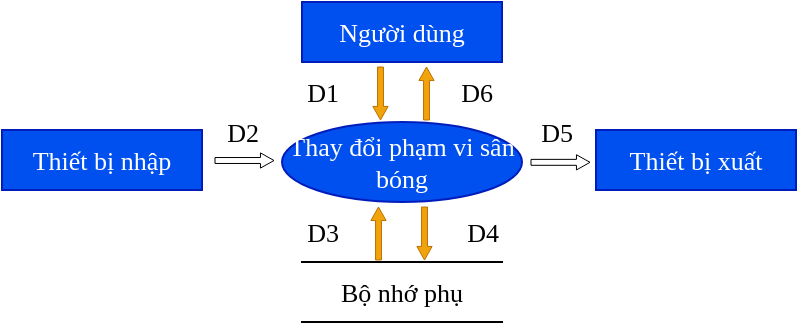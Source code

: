 <mxfile version="24.7.17">
  <diagram name="Trang-1" id="P8FKZUHweQ3pR0rkzEx5">
    <mxGraphModel dx="420" dy="252" grid="1" gridSize="10" guides="1" tooltips="1" connect="1" arrows="1" fold="1" page="1" pageScale="1" pageWidth="827" pageHeight="1169" math="0" shadow="0">
      <root>
        <mxCell id="0" />
        <mxCell id="1" parent="0" />
        <mxCell id="mCWx58aMdZrO-X7KgWpq-10" value="&lt;font face=&quot;Times New Roman&quot;&gt;&lt;span style=&quot;font-size: 13px;&quot;&gt;Thay đổi phạm vi sân bóng&lt;/span&gt;&lt;/font&gt;" style="shape=ellipse;html=1;dashed=0;whiteSpace=wrap;perimeter=ellipsePerimeter;fillColor=#0050ef;strokeColor=#001DBC;fontColor=#ffffff;" parent="1" vertex="1">
          <mxGeometry x="260" y="190" width="120" height="40" as="geometry" />
        </mxCell>
        <mxCell id="mCWx58aMdZrO-X7KgWpq-11" value="&lt;font style=&quot;font-size: 13px;&quot; face=&quot;Times New Roman&quot;&gt;Người dùng&lt;/font&gt;" style="html=1;dashed=0;whiteSpace=wrap;fillColor=#0050ef;strokeColor=#001DBC;fontColor=#ffffff;" parent="1" vertex="1">
          <mxGeometry x="270" y="130" width="100" height="30" as="geometry" />
        </mxCell>
        <mxCell id="mCWx58aMdZrO-X7KgWpq-12" value="&lt;font style=&quot;font-size: 13px;&quot; face=&quot;Times New Roman&quot;&gt;Thiết bị nhập&lt;/font&gt;" style="html=1;dashed=0;whiteSpace=wrap;fillColor=#0050ef;strokeColor=#001DBC;fontColor=#ffffff;" parent="1" vertex="1">
          <mxGeometry x="120" y="194" width="100" height="30" as="geometry" />
        </mxCell>
        <mxCell id="mCWx58aMdZrO-X7KgWpq-13" value="&lt;font style=&quot;font-size: 13px;&quot; face=&quot;Times New Roman&quot;&gt;Thiết bị xuất&lt;/font&gt;" style="html=1;dashed=0;whiteSpace=wrap;fillColor=#0050ef;strokeColor=#001DBC;fontColor=#ffffff;" parent="1" vertex="1">
          <mxGeometry x="417" y="194" width="100" height="30" as="geometry" />
        </mxCell>
        <mxCell id="mCWx58aMdZrO-X7KgWpq-14" value="&lt;font face=&quot;Times New Roman&quot; style=&quot;font-size: 13px;&quot;&gt;Bộ nhớ phụ&lt;/font&gt;" style="html=1;dashed=0;whiteSpace=wrap;shape=partialRectangle;right=0;left=0;" parent="1" vertex="1">
          <mxGeometry x="270" y="260" width="100" height="30" as="geometry" />
        </mxCell>
        <mxCell id="mCWx58aMdZrO-X7KgWpq-18" value="" style="endArrow=classic;html=1;rounded=0;shape=flexArrow;endWidth=4.136;endSize=2.09;width=2.965;strokeWidth=0.5;" parent="1" edge="1">
          <mxGeometry width="50" height="50" relative="1" as="geometry">
            <mxPoint x="384" y="209.92" as="sourcePoint" />
            <mxPoint x="414" y="209.92" as="targetPoint" />
          </mxGeometry>
        </mxCell>
        <mxCell id="mCWx58aMdZrO-X7KgWpq-19" value="" style="endArrow=classic;html=1;rounded=0;shape=flexArrow;endWidth=4.136;endSize=2.09;width=2.965;strokeWidth=0.5;" parent="1" edge="1">
          <mxGeometry width="50" height="50" relative="1" as="geometry">
            <mxPoint x="226" y="209" as="sourcePoint" />
            <mxPoint x="256" y="209" as="targetPoint" />
          </mxGeometry>
        </mxCell>
        <mxCell id="mCWx58aMdZrO-X7KgWpq-20" value="" style="endArrow=classic;html=1;rounded=0;shape=flexArrow;endWidth=4.136;endSize=2.09;width=2.965;strokeWidth=0.5;exitX=0.397;exitY=-0.067;exitDx=0;exitDy=0;exitPerimeter=0;fillColor=#f0a30a;strokeColor=#BD7000;" parent="1" edge="1">
          <mxGeometry width="50" height="50" relative="1" as="geometry">
            <mxPoint x="308" y="258.99" as="sourcePoint" />
            <mxPoint x="308" y="232" as="targetPoint" />
          </mxGeometry>
        </mxCell>
        <mxCell id="mCWx58aMdZrO-X7KgWpq-21" value="" style="endArrow=classic;html=1;rounded=0;shape=flexArrow;endWidth=4.136;endSize=2.09;width=2.965;strokeWidth=0.5;exitX=0.397;exitY=-0.067;exitDx=0;exitDy=0;exitPerimeter=0;fillColor=#f0a30a;strokeColor=#BD7000;" parent="1" edge="1">
          <mxGeometry width="50" height="50" relative="1" as="geometry">
            <mxPoint x="331" y="232.0" as="sourcePoint" />
            <mxPoint x="331" y="258.99" as="targetPoint" />
          </mxGeometry>
        </mxCell>
        <mxCell id="mCWx58aMdZrO-X7KgWpq-22" value="" style="endArrow=classic;html=1;rounded=0;shape=flexArrow;endWidth=4.136;endSize=2.09;width=2.965;strokeWidth=0.5;exitX=0.397;exitY=-0.067;exitDx=0;exitDy=0;exitPerimeter=0;fillColor=#f0a30a;strokeColor=#BD7000;" parent="1" edge="1">
          <mxGeometry width="50" height="50" relative="1" as="geometry">
            <mxPoint x="309" y="162.0" as="sourcePoint" />
            <mxPoint x="309" y="188.99" as="targetPoint" />
          </mxGeometry>
        </mxCell>
        <mxCell id="mCWx58aMdZrO-X7KgWpq-23" value="" style="endArrow=classic;html=1;rounded=0;shape=flexArrow;endWidth=4.136;endSize=2.09;width=2.965;strokeWidth=0.5;exitX=0.397;exitY=-0.067;exitDx=0;exitDy=0;exitPerimeter=0;fillColor=#f0a30a;strokeColor=#BD7000;" parent="1" edge="1">
          <mxGeometry width="50" height="50" relative="1" as="geometry">
            <mxPoint x="332" y="188.99" as="sourcePoint" />
            <mxPoint x="332" y="162.0" as="targetPoint" />
          </mxGeometry>
        </mxCell>
        <mxCell id="mCWx58aMdZrO-X7KgWpq-24" value="&lt;font face=&quot;Times New Roman&quot; style=&quot;font-size: 13px;&quot;&gt;D1&lt;/font&gt;" style="text;html=1;align=center;verticalAlign=middle;resizable=0;points=[];autosize=1;strokeColor=none;fillColor=none;" parent="1" vertex="1">
          <mxGeometry x="260" y="160" width="40" height="30" as="geometry" />
        </mxCell>
        <mxCell id="mCWx58aMdZrO-X7KgWpq-25" value="&lt;font face=&quot;Times New Roman&quot; style=&quot;font-size: 13px;&quot;&gt;D6&lt;/font&gt;" style="text;html=1;align=center;verticalAlign=middle;resizable=0;points=[];autosize=1;strokeColor=none;fillColor=none;" parent="1" vertex="1">
          <mxGeometry x="337" y="160" width="40" height="30" as="geometry" />
        </mxCell>
        <mxCell id="mCWx58aMdZrO-X7KgWpq-26" value="&lt;font face=&quot;Times New Roman&quot; style=&quot;font-size: 13px;&quot;&gt;D2&lt;/font&gt;" style="text;html=1;align=center;verticalAlign=middle;resizable=0;points=[];autosize=1;strokeColor=none;fillColor=none;" parent="1" vertex="1">
          <mxGeometry x="220" y="180" width="40" height="30" as="geometry" />
        </mxCell>
        <mxCell id="mCWx58aMdZrO-X7KgWpq-27" value="&lt;font face=&quot;Times New Roman&quot; style=&quot;font-size: 13px;&quot;&gt;D3&lt;/font&gt;" style="text;html=1;align=center;verticalAlign=middle;resizable=0;points=[];autosize=1;strokeColor=none;fillColor=none;" parent="1" vertex="1">
          <mxGeometry x="260" y="230" width="40" height="30" as="geometry" />
        </mxCell>
        <mxCell id="mCWx58aMdZrO-X7KgWpq-28" value="&lt;font face=&quot;Times New Roman&quot; style=&quot;font-size: 13px;&quot;&gt;D4&lt;/font&gt;" style="text;html=1;align=center;verticalAlign=middle;resizable=0;points=[];autosize=1;strokeColor=none;fillColor=none;" parent="1" vertex="1">
          <mxGeometry x="340" y="230" width="40" height="30" as="geometry" />
        </mxCell>
        <mxCell id="mCWx58aMdZrO-X7KgWpq-29" value="&lt;font face=&quot;Times New Roman&quot; style=&quot;font-size: 13px;&quot;&gt;D5&lt;/font&gt;" style="text;html=1;align=center;verticalAlign=middle;resizable=0;points=[];autosize=1;strokeColor=none;fillColor=none;" parent="1" vertex="1">
          <mxGeometry x="377" y="180" width="40" height="30" as="geometry" />
        </mxCell>
      </root>
    </mxGraphModel>
  </diagram>
</mxfile>
